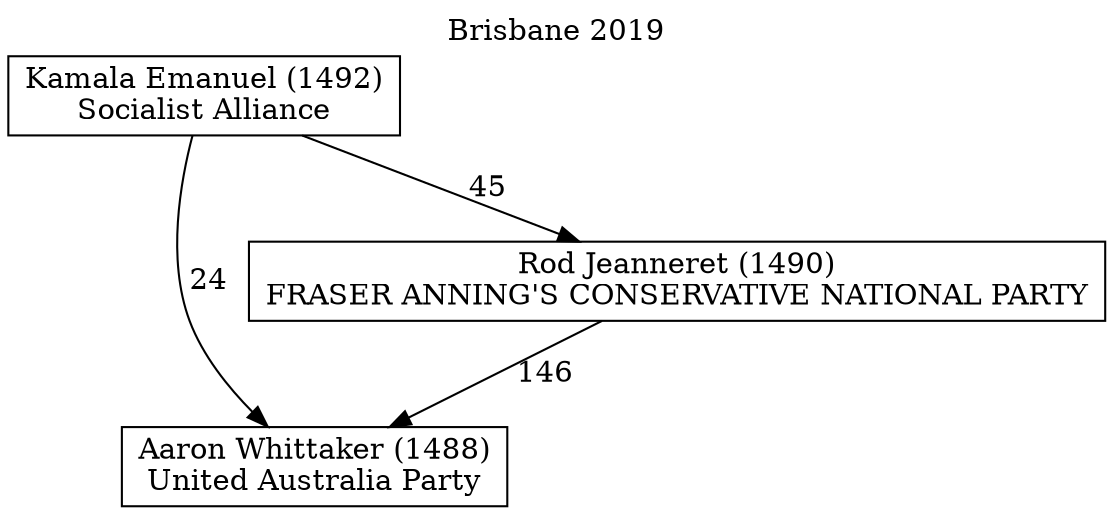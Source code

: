 // House preference flow
digraph "Aaron Whittaker (1488)_Brisbane_2019" {
	graph [label="Brisbane 2019" labelloc=t mclimit=10]
	node [shape=box]
	"Aaron Whittaker (1488)" [label="Aaron Whittaker (1488)
United Australia Party"]
	"Rod Jeanneret (1490)" [label="Rod Jeanneret (1490)
FRASER ANNING'S CONSERVATIVE NATIONAL PARTY"]
	"Kamala Emanuel (1492)" [label="Kamala Emanuel (1492)
Socialist Alliance"]
	"Rod Jeanneret (1490)" -> "Aaron Whittaker (1488)" [label=146]
	"Kamala Emanuel (1492)" -> "Rod Jeanneret (1490)" [label=45]
	"Kamala Emanuel (1492)" -> "Aaron Whittaker (1488)" [label=24]
}
